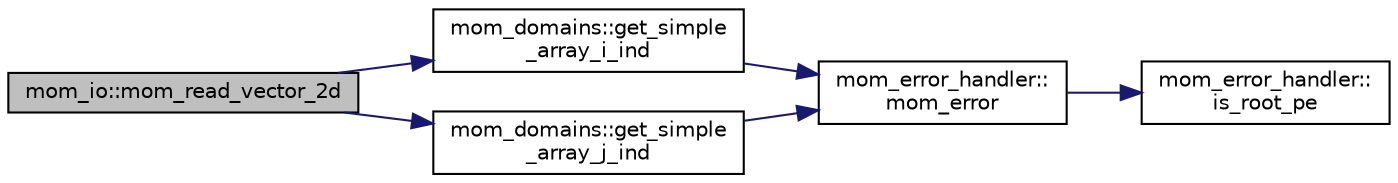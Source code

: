 digraph "mom_io::mom_read_vector_2d"
{
 // INTERACTIVE_SVG=YES
 // LATEX_PDF_SIZE
  edge [fontname="Helvetica",fontsize="10",labelfontname="Helvetica",labelfontsize="10"];
  node [fontname="Helvetica",fontsize="10",shape=record];
  rankdir="LR";
  Node1 [label="mom_io::mom_read_vector_2d",height=0.2,width=0.4,color="black", fillcolor="grey75", style="filled", fontcolor="black",tooltip="This function uses the fms_io function read_data to read a pair of distributed 2-D data fields with n..."];
  Node1 -> Node2 [color="midnightblue",fontsize="10",style="solid",fontname="Helvetica"];
  Node2 [label="mom_domains::get_simple\l_array_i_ind",height=0.2,width=0.4,color="black", fillcolor="white", style="filled",URL="$namespacemom__domains.html#af34281b52f789238cc85cf2ff1d20d3b",tooltip="Return the (potentially symmetric) computational domain i-bounds for an array passed without index sp..."];
  Node2 -> Node3 [color="midnightblue",fontsize="10",style="solid",fontname="Helvetica"];
  Node3 [label="mom_error_handler::\lmom_error",height=0.2,width=0.4,color="black", fillcolor="white", style="filled",URL="$namespacemom__error__handler.html#a460cfb79a06c29fc249952c2a3710d67",tooltip="This provides a convenient interface for writing an mpp_error message with run-time filter based on a..."];
  Node3 -> Node4 [color="midnightblue",fontsize="10",style="solid",fontname="Helvetica"];
  Node4 [label="mom_error_handler::\lis_root_pe",height=0.2,width=0.4,color="black", fillcolor="white", style="filled",URL="$namespacemom__error__handler.html#ad5f00a53059c72fe2332d1436c80ca71",tooltip="This returns .true. if the current PE is the root PE."];
  Node1 -> Node5 [color="midnightblue",fontsize="10",style="solid",fontname="Helvetica"];
  Node5 [label="mom_domains::get_simple\l_array_j_ind",height=0.2,width=0.4,color="black", fillcolor="white", style="filled",URL="$namespacemom__domains.html#ae301b36598e7b9c3f3e087b75147d8d4",tooltip="Return the (potentially symmetric) computational domain j-bounds for an array passed without index sp..."];
  Node5 -> Node3 [color="midnightblue",fontsize="10",style="solid",fontname="Helvetica"];
}
